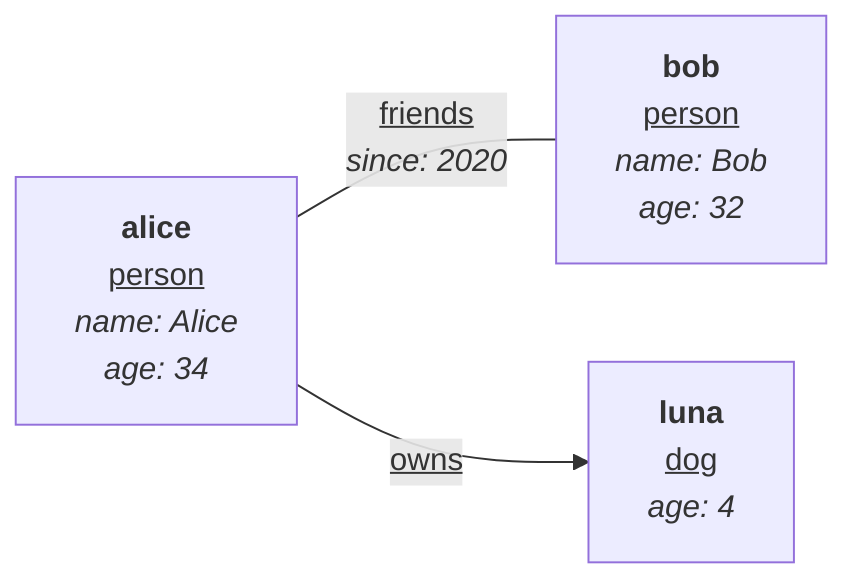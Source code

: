 flowchart LR
    alice["<b>alice</b><br/><u>person</u><br/><i>name: Alice</i><br/><i>age: 34</i>"]
    bob["<b>bob</b><br/><u>person</u><br/><i>name: Bob</i><br/><i>age: 32</i>"]
    luna["<b>luna</b><br/><u>dog</u><br/><i>age: 4</i>"]
    alice -- "<u>friends</u><br/><i>since: 2020</i>" --- bob
    alice -- "<u>owns</u>" --> luna